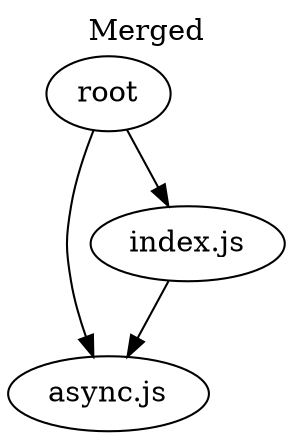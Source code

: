 digraph merged {
  labelloc="t";
  label="Merged";
  layout="dot";

  "async.js";
  "index.js";
  "root";

  "index.js" -> "async.js";
  "root" -> "async.js";
  "root" -> "index.js";
}